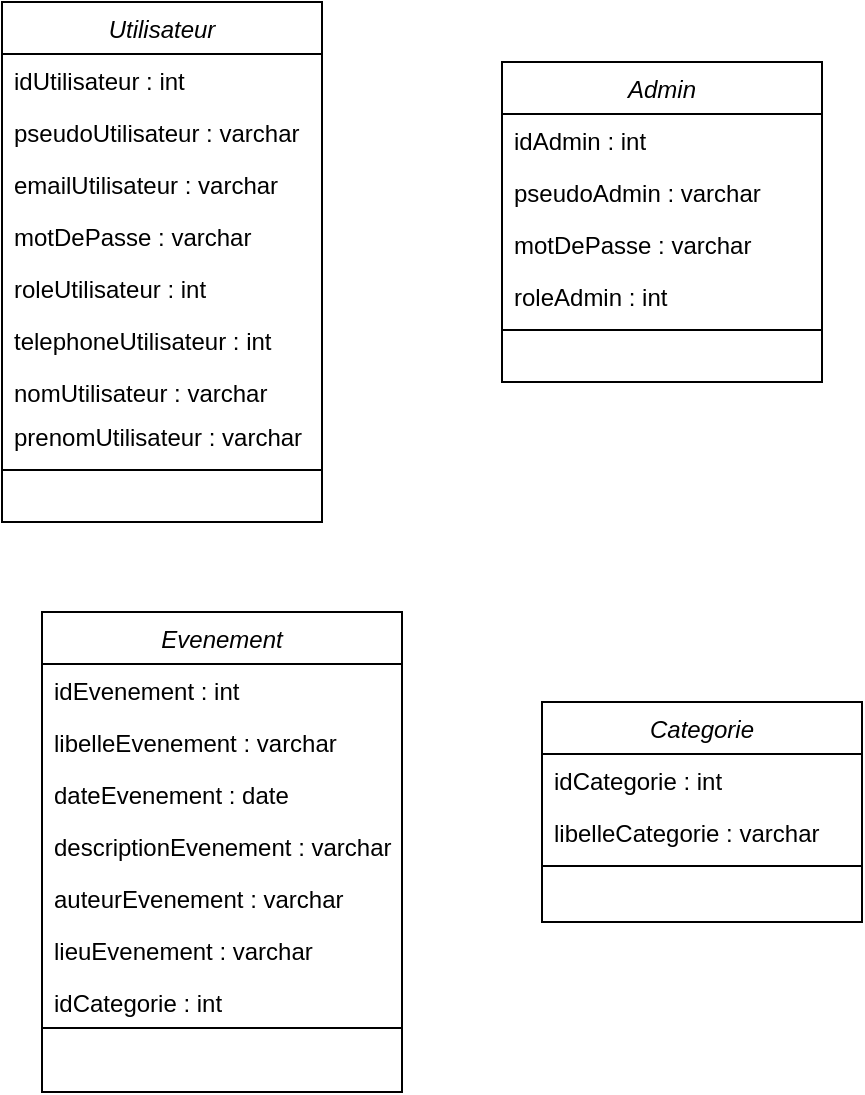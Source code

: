 <mxfile version="13.1.1" type="device"><diagram id="C5RBs43oDa-KdzZeNtuy" name="Page-1"><mxGraphModel dx="1426" dy="734" grid="1" gridSize="10" guides="1" tooltips="1" connect="1" arrows="1" fold="1" page="1" pageScale="1" pageWidth="827" pageHeight="1169" math="0" shadow="0"><root><mxCell id="WIyWlLk6GJQsqaUBKTNV-0"/><mxCell id="WIyWlLk6GJQsqaUBKTNV-1" parent="WIyWlLk6GJQsqaUBKTNV-0"/><mxCell id="zkfFHV4jXpPFQw0GAbJ--0" value="Utilisateur" style="swimlane;fontStyle=2;align=center;verticalAlign=top;childLayout=stackLayout;horizontal=1;startSize=26;horizontalStack=0;resizeParent=1;resizeLast=0;collapsible=1;marginBottom=0;rounded=0;shadow=0;strokeWidth=1;" parent="WIyWlLk6GJQsqaUBKTNV-1" vertex="1"><mxGeometry x="190" y="40" width="160" height="260" as="geometry"><mxRectangle x="230" y="140" width="160" height="26" as="alternateBounds"/></mxGeometry></mxCell><mxCell id="zkfFHV4jXpPFQw0GAbJ--1" value="idUtilisateur : int" style="text;align=left;verticalAlign=top;spacingLeft=4;spacingRight=4;overflow=hidden;rotatable=0;points=[[0,0.5],[1,0.5]];portConstraint=eastwest;" parent="zkfFHV4jXpPFQw0GAbJ--0" vertex="1"><mxGeometry y="26" width="160" height="26" as="geometry"/></mxCell><mxCell id="zkfFHV4jXpPFQw0GAbJ--2" value="pseudoUtilisateur : varchar" style="text;align=left;verticalAlign=top;spacingLeft=4;spacingRight=4;overflow=hidden;rotatable=0;points=[[0,0.5],[1,0.5]];portConstraint=eastwest;rounded=0;shadow=0;html=0;" parent="zkfFHV4jXpPFQw0GAbJ--0" vertex="1"><mxGeometry y="52" width="160" height="26" as="geometry"/></mxCell><mxCell id="zkfFHV4jXpPFQw0GAbJ--3" value="emailUtilisateur : varchar" style="text;align=left;verticalAlign=top;spacingLeft=4;spacingRight=4;overflow=hidden;rotatable=0;points=[[0,0.5],[1,0.5]];portConstraint=eastwest;rounded=0;shadow=0;html=0;" parent="zkfFHV4jXpPFQw0GAbJ--0" vertex="1"><mxGeometry y="78" width="160" height="26" as="geometry"/></mxCell><mxCell id="aHwgqRO_V2Tm6p6k327a-0" value="motDePasse : varchar&#10;&#10;" style="text;align=left;verticalAlign=top;spacingLeft=4;spacingRight=4;overflow=hidden;rotatable=0;points=[[0,0.5],[1,0.5]];portConstraint=eastwest;rounded=0;shadow=0;html=0;" vertex="1" parent="zkfFHV4jXpPFQw0GAbJ--0"><mxGeometry y="104" width="160" height="26" as="geometry"/></mxCell><mxCell id="zkfFHV4jXpPFQw0GAbJ--5" value="roleUtilisateur : int&#10;" style="text;align=left;verticalAlign=top;spacingLeft=4;spacingRight=4;overflow=hidden;rotatable=0;points=[[0,0.5],[1,0.5]];portConstraint=eastwest;" parent="zkfFHV4jXpPFQw0GAbJ--0" vertex="1"><mxGeometry y="130" width="160" height="26" as="geometry"/></mxCell><mxCell id="aHwgqRO_V2Tm6p6k327a-1" value="telephoneUtilisateur : int" style="text;align=left;verticalAlign=top;spacingLeft=4;spacingRight=4;overflow=hidden;rotatable=0;points=[[0,0.5],[1,0.5]];portConstraint=eastwest;" vertex="1" parent="zkfFHV4jXpPFQw0GAbJ--0"><mxGeometry y="156" width="160" height="26" as="geometry"/></mxCell><mxCell id="aHwgqRO_V2Tm6p6k327a-3" value="nomUtilisateur : varchar" style="text;align=left;verticalAlign=top;spacingLeft=4;spacingRight=4;overflow=hidden;rotatable=0;points=[[0,0.5],[1,0.5]];portConstraint=eastwest;" vertex="1" parent="zkfFHV4jXpPFQw0GAbJ--0"><mxGeometry y="182" width="160" height="22" as="geometry"/></mxCell><mxCell id="aHwgqRO_V2Tm6p6k327a-2" value="prenomUtilisateur : varchar" style="text;align=left;verticalAlign=top;spacingLeft=4;spacingRight=4;overflow=hidden;rotatable=0;points=[[0,0.5],[1,0.5]];portConstraint=eastwest;" vertex="1" parent="zkfFHV4jXpPFQw0GAbJ--0"><mxGeometry y="204" width="160" height="26" as="geometry"/></mxCell><mxCell id="zkfFHV4jXpPFQw0GAbJ--4" value="" style="line;html=1;strokeWidth=1;align=left;verticalAlign=middle;spacingTop=-1;spacingLeft=3;spacingRight=3;rotatable=0;labelPosition=right;points=[];portConstraint=eastwest;" parent="zkfFHV4jXpPFQw0GAbJ--0" vertex="1"><mxGeometry y="230" width="160" height="8" as="geometry"/></mxCell><mxCell id="aHwgqRO_V2Tm6p6k327a-4" value="Admin" style="swimlane;fontStyle=2;align=center;verticalAlign=top;childLayout=stackLayout;horizontal=1;startSize=26;horizontalStack=0;resizeParent=1;resizeLast=0;collapsible=1;marginBottom=0;rounded=0;shadow=0;strokeWidth=1;" vertex="1" parent="WIyWlLk6GJQsqaUBKTNV-1"><mxGeometry x="440" y="70" width="160" height="160" as="geometry"><mxRectangle x="230" y="140" width="160" height="26" as="alternateBounds"/></mxGeometry></mxCell><mxCell id="aHwgqRO_V2Tm6p6k327a-5" value="idAdmin : int" style="text;align=left;verticalAlign=top;spacingLeft=4;spacingRight=4;overflow=hidden;rotatable=0;points=[[0,0.5],[1,0.5]];portConstraint=eastwest;" vertex="1" parent="aHwgqRO_V2Tm6p6k327a-4"><mxGeometry y="26" width="160" height="26" as="geometry"/></mxCell><mxCell id="aHwgqRO_V2Tm6p6k327a-6" value="pseudoAdmin : varchar" style="text;align=left;verticalAlign=top;spacingLeft=4;spacingRight=4;overflow=hidden;rotatable=0;points=[[0,0.5],[1,0.5]];portConstraint=eastwest;rounded=0;shadow=0;html=0;" vertex="1" parent="aHwgqRO_V2Tm6p6k327a-4"><mxGeometry y="52" width="160" height="26" as="geometry"/></mxCell><mxCell id="aHwgqRO_V2Tm6p6k327a-8" value="motDePasse : varchar&#10;&#10;" style="text;align=left;verticalAlign=top;spacingLeft=4;spacingRight=4;overflow=hidden;rotatable=0;points=[[0,0.5],[1,0.5]];portConstraint=eastwest;rounded=0;shadow=0;html=0;" vertex="1" parent="aHwgqRO_V2Tm6p6k327a-4"><mxGeometry y="78" width="160" height="26" as="geometry"/></mxCell><mxCell id="aHwgqRO_V2Tm6p6k327a-14" value="roleAdmin : int&#10;" style="text;align=left;verticalAlign=top;spacingLeft=4;spacingRight=4;overflow=hidden;rotatable=0;points=[[0,0.5],[1,0.5]];portConstraint=eastwest;" vertex="1" parent="aHwgqRO_V2Tm6p6k327a-4"><mxGeometry y="104" width="160" height="26" as="geometry"/></mxCell><mxCell id="aHwgqRO_V2Tm6p6k327a-12" value="" style="line;html=1;strokeWidth=1;align=left;verticalAlign=middle;spacingTop=-1;spacingLeft=3;spacingRight=3;rotatable=0;labelPosition=right;points=[];portConstraint=eastwest;" vertex="1" parent="aHwgqRO_V2Tm6p6k327a-4"><mxGeometry y="130" width="160" height="8" as="geometry"/></mxCell><mxCell id="aHwgqRO_V2Tm6p6k327a-16" value="Evenement" style="swimlane;fontStyle=2;align=center;verticalAlign=top;childLayout=stackLayout;horizontal=1;startSize=26;horizontalStack=0;resizeParent=1;resizeLast=0;collapsible=1;marginBottom=0;rounded=0;shadow=0;strokeWidth=1;" vertex="1" parent="WIyWlLk6GJQsqaUBKTNV-1"><mxGeometry x="210" y="345" width="180" height="240" as="geometry"><mxRectangle x="230" y="140" width="160" height="26" as="alternateBounds"/></mxGeometry></mxCell><mxCell id="aHwgqRO_V2Tm6p6k327a-17" value="idEvenement : int" style="text;align=left;verticalAlign=top;spacingLeft=4;spacingRight=4;overflow=hidden;rotatable=0;points=[[0,0.5],[1,0.5]];portConstraint=eastwest;" vertex="1" parent="aHwgqRO_V2Tm6p6k327a-16"><mxGeometry y="26" width="180" height="26" as="geometry"/></mxCell><mxCell id="aHwgqRO_V2Tm6p6k327a-18" value="libelleEvenement : varchar" style="text;align=left;verticalAlign=top;spacingLeft=4;spacingRight=4;overflow=hidden;rotatable=0;points=[[0,0.5],[1,0.5]];portConstraint=eastwest;rounded=0;shadow=0;html=0;" vertex="1" parent="aHwgqRO_V2Tm6p6k327a-16"><mxGeometry y="52" width="180" height="26" as="geometry"/></mxCell><mxCell id="aHwgqRO_V2Tm6p6k327a-19" value="dateEvenement : date" style="text;align=left;verticalAlign=top;spacingLeft=4;spacingRight=4;overflow=hidden;rotatable=0;points=[[0,0.5],[1,0.5]];portConstraint=eastwest;rounded=0;shadow=0;html=0;" vertex="1" parent="aHwgqRO_V2Tm6p6k327a-16"><mxGeometry y="78" width="180" height="26" as="geometry"/></mxCell><mxCell id="aHwgqRO_V2Tm6p6k327a-20" value="descriptionEvenement : varchar&#10;&#10;" style="text;align=left;verticalAlign=top;spacingLeft=4;spacingRight=4;overflow=hidden;rotatable=0;points=[[0,0.5],[1,0.5]];portConstraint=eastwest;rounded=0;shadow=0;html=0;" vertex="1" parent="aHwgqRO_V2Tm6p6k327a-16"><mxGeometry y="104" width="180" height="26" as="geometry"/></mxCell><mxCell id="aHwgqRO_V2Tm6p6k327a-21" value="auteurEvenement : varchar&#10;" style="text;align=left;verticalAlign=top;spacingLeft=4;spacingRight=4;overflow=hidden;rotatable=0;points=[[0,0.5],[1,0.5]];portConstraint=eastwest;" vertex="1" parent="aHwgqRO_V2Tm6p6k327a-16"><mxGeometry y="130" width="180" height="26" as="geometry"/></mxCell><mxCell id="aHwgqRO_V2Tm6p6k327a-22" value="lieuEvenement : varchar" style="text;align=left;verticalAlign=top;spacingLeft=4;spacingRight=4;overflow=hidden;rotatable=0;points=[[0,0.5],[1,0.5]];portConstraint=eastwest;" vertex="1" parent="aHwgqRO_V2Tm6p6k327a-16"><mxGeometry y="156" width="180" height="26" as="geometry"/></mxCell><mxCell id="aHwgqRO_V2Tm6p6k327a-23" value="idCategorie : int&#10;" style="text;align=left;verticalAlign=top;spacingLeft=4;spacingRight=4;overflow=hidden;rotatable=0;points=[[0,0.5],[1,0.5]];portConstraint=eastwest;" vertex="1" parent="aHwgqRO_V2Tm6p6k327a-16"><mxGeometry y="182" width="180" height="22" as="geometry"/></mxCell><mxCell id="aHwgqRO_V2Tm6p6k327a-25" value="" style="line;html=1;strokeWidth=1;align=left;verticalAlign=middle;spacingTop=-1;spacingLeft=3;spacingRight=3;rotatable=0;labelPosition=right;points=[];portConstraint=eastwest;" vertex="1" parent="aHwgqRO_V2Tm6p6k327a-16"><mxGeometry y="204" width="180" height="8" as="geometry"/></mxCell><mxCell id="aHwgqRO_V2Tm6p6k327a-26" value="Categorie" style="swimlane;fontStyle=2;align=center;verticalAlign=top;childLayout=stackLayout;horizontal=1;startSize=26;horizontalStack=0;resizeParent=1;resizeLast=0;collapsible=1;marginBottom=0;rounded=0;shadow=0;strokeWidth=1;" vertex="1" parent="WIyWlLk6GJQsqaUBKTNV-1"><mxGeometry x="460" y="390" width="160" height="110" as="geometry"><mxRectangle x="230" y="140" width="160" height="26" as="alternateBounds"/></mxGeometry></mxCell><mxCell id="aHwgqRO_V2Tm6p6k327a-27" value="idCategorie : int" style="text;align=left;verticalAlign=top;spacingLeft=4;spacingRight=4;overflow=hidden;rotatable=0;points=[[0,0.5],[1,0.5]];portConstraint=eastwest;" vertex="1" parent="aHwgqRO_V2Tm6p6k327a-26"><mxGeometry y="26" width="160" height="26" as="geometry"/></mxCell><mxCell id="aHwgqRO_V2Tm6p6k327a-28" value="libelleCategorie : varchar" style="text;align=left;verticalAlign=top;spacingLeft=4;spacingRight=4;overflow=hidden;rotatable=0;points=[[0,0.5],[1,0.5]];portConstraint=eastwest;rounded=0;shadow=0;html=0;" vertex="1" parent="aHwgqRO_V2Tm6p6k327a-26"><mxGeometry y="52" width="160" height="26" as="geometry"/></mxCell><mxCell id="aHwgqRO_V2Tm6p6k327a-31" value="" style="line;html=1;strokeWidth=1;align=left;verticalAlign=middle;spacingTop=-1;spacingLeft=3;spacingRight=3;rotatable=0;labelPosition=right;points=[];portConstraint=eastwest;" vertex="1" parent="aHwgqRO_V2Tm6p6k327a-26"><mxGeometry y="78" width="160" height="8" as="geometry"/></mxCell></root></mxGraphModel></diagram></mxfile>